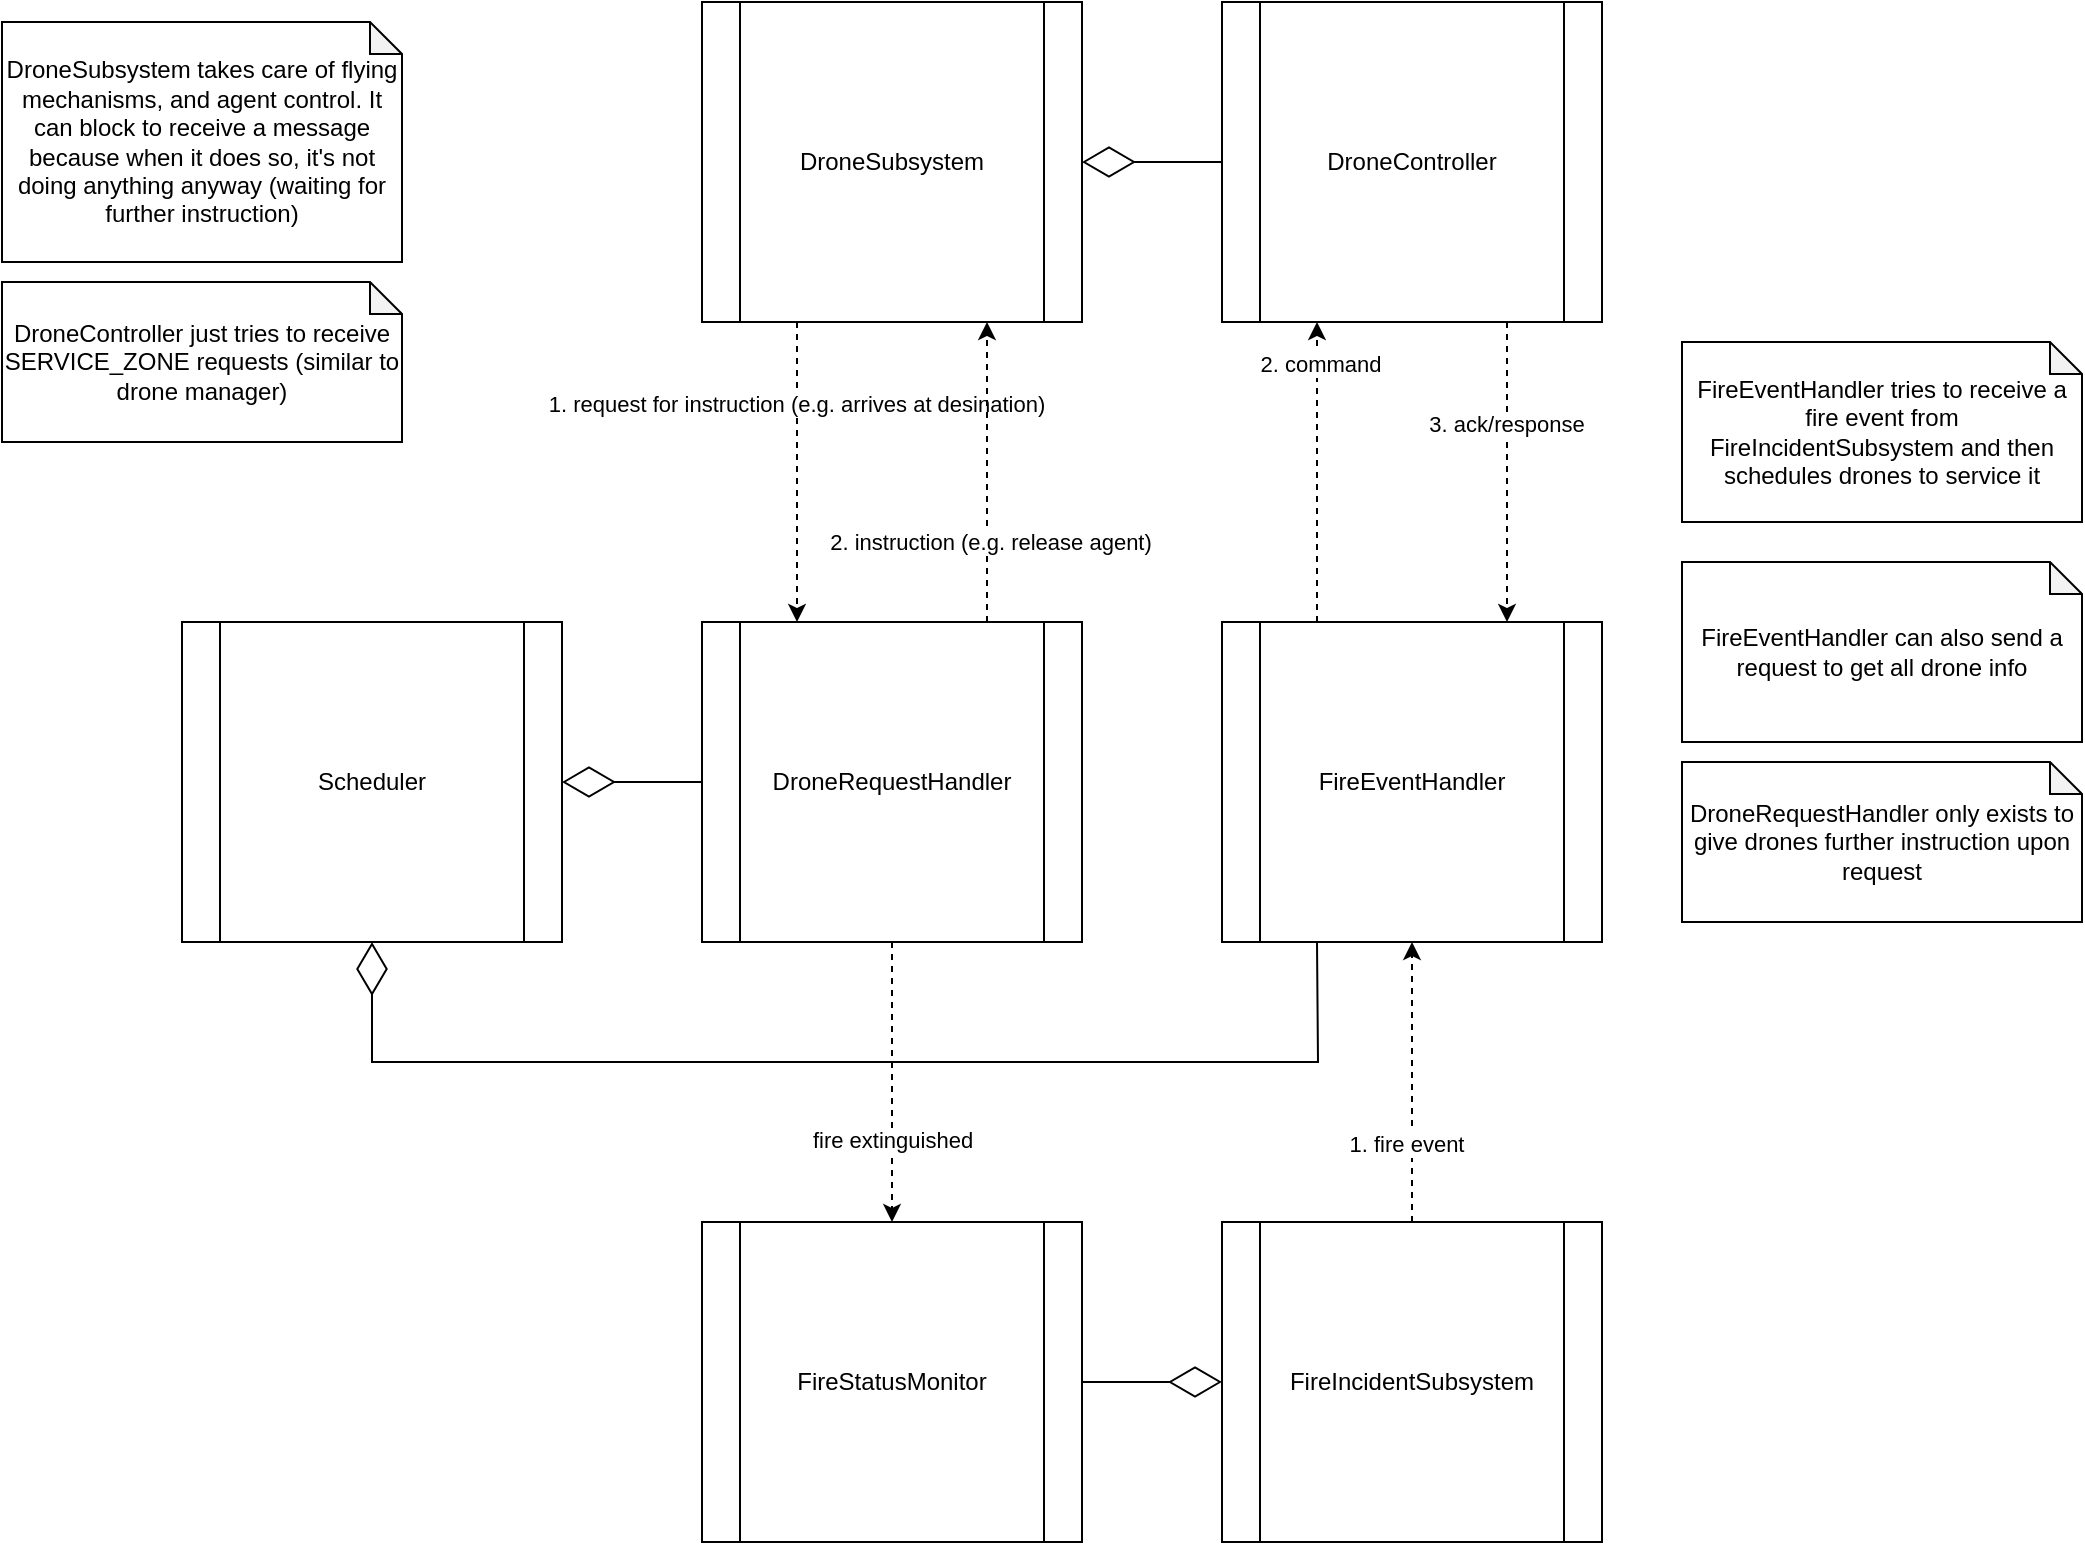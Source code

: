 <mxfile version="26.0.16">
  <diagram name="Page-1" id="EqTDL-Y19tkk3JwQUuEV">
    <mxGraphModel dx="1615" dy="955" grid="1" gridSize="10" guides="1" tooltips="1" connect="1" arrows="1" fold="1" page="1" pageScale="1" pageWidth="3300" pageHeight="4681" math="0" shadow="0">
      <root>
        <mxCell id="0" />
        <mxCell id="1" parent="0" />
        <mxCell id="LP3qV5YlwRThSJtS7ygb-1" value="DroneSubsystem" style="shape=process;whiteSpace=wrap;html=1;backgroundOutline=1;" parent="1" vertex="1">
          <mxGeometry x="490" y="150" width="190" height="160" as="geometry" />
        </mxCell>
        <mxCell id="LP3qV5YlwRThSJtS7ygb-2" value="" style="endArrow=diamondThin;endFill=0;endSize=24;html=1;rounded=0;entryX=1;entryY=0.5;entryDx=0;entryDy=0;exitX=0;exitY=0.5;exitDx=0;exitDy=0;" parent="1" source="LP3qV5YlwRThSJtS7ygb-3" target="LP3qV5YlwRThSJtS7ygb-1" edge="1">
          <mxGeometry width="160" relative="1" as="geometry">
            <mxPoint x="760" y="190" as="sourcePoint" />
            <mxPoint x="920" y="320" as="targetPoint" />
          </mxGeometry>
        </mxCell>
        <mxCell id="LP3qV5YlwRThSJtS7ygb-3" value="DroneController" style="shape=process;whiteSpace=wrap;html=1;backgroundOutline=1;" parent="1" vertex="1">
          <mxGeometry x="750" y="150" width="190" height="160" as="geometry" />
        </mxCell>
        <mxCell id="LP3qV5YlwRThSJtS7ygb-4" value="DroneRequestHandler" style="shape=process;whiteSpace=wrap;html=1;backgroundOutline=1;" parent="1" vertex="1">
          <mxGeometry x="490" y="460" width="190" height="160" as="geometry" />
        </mxCell>
        <mxCell id="LP3qV5YlwRThSJtS7ygb-5" value="FireEventHandler" style="shape=process;whiteSpace=wrap;html=1;backgroundOutline=1;" parent="1" vertex="1">
          <mxGeometry x="750" y="460" width="190" height="160" as="geometry" />
        </mxCell>
        <mxCell id="LP3qV5YlwRThSJtS7ygb-7" value="Scheduler" style="shape=process;whiteSpace=wrap;html=1;backgroundOutline=1;" parent="1" vertex="1">
          <mxGeometry x="230" y="460" width="190" height="160" as="geometry" />
        </mxCell>
        <mxCell id="LP3qV5YlwRThSJtS7ygb-8" value="" style="endArrow=diamondThin;endFill=0;endSize=24;html=1;rounded=0;entryX=1;entryY=0.5;entryDx=0;entryDy=0;exitX=0;exitY=0.5;exitDx=0;exitDy=0;" parent="1" source="LP3qV5YlwRThSJtS7ygb-4" target="LP3qV5YlwRThSJtS7ygb-7" edge="1">
          <mxGeometry width="160" relative="1" as="geometry">
            <mxPoint x="460" y="500" as="sourcePoint" />
            <mxPoint x="620" y="500" as="targetPoint" />
          </mxGeometry>
        </mxCell>
        <mxCell id="LP3qV5YlwRThSJtS7ygb-9" value="" style="endArrow=diamondThin;endFill=0;endSize=24;html=1;rounded=0;entryX=0.5;entryY=1;entryDx=0;entryDy=0;exitX=0.25;exitY=1;exitDx=0;exitDy=0;" parent="1" source="LP3qV5YlwRThSJtS7ygb-5" target="LP3qV5YlwRThSJtS7ygb-7" edge="1">
          <mxGeometry width="160" relative="1" as="geometry">
            <mxPoint x="460" y="620" as="sourcePoint" />
            <mxPoint x="620" y="620" as="targetPoint" />
            <Array as="points">
              <mxPoint x="798" y="680" />
              <mxPoint x="325" y="680" />
            </Array>
          </mxGeometry>
        </mxCell>
        <mxCell id="LP3qV5YlwRThSJtS7ygb-10" value="" style="endArrow=classic;html=1;rounded=0;exitX=0.25;exitY=1;exitDx=0;exitDy=0;entryX=0.25;entryY=0;entryDx=0;entryDy=0;dashed=1;" parent="1" source="LP3qV5YlwRThSJtS7ygb-1" target="LP3qV5YlwRThSJtS7ygb-4" edge="1">
          <mxGeometry width="50" height="50" relative="1" as="geometry">
            <mxPoint x="520" y="370" as="sourcePoint" />
            <mxPoint x="570" y="320" as="targetPoint" />
          </mxGeometry>
        </mxCell>
        <mxCell id="LP3qV5YlwRThSJtS7ygb-11" value="1. request for instruction (e.g. arrives at desination)" style="edgeLabel;html=1;align=center;verticalAlign=middle;resizable=0;points=[];" parent="LP3qV5YlwRThSJtS7ygb-10" vertex="1" connectable="0">
          <mxGeometry x="-0.461" y="-1" relative="1" as="geometry">
            <mxPoint as="offset" />
          </mxGeometry>
        </mxCell>
        <mxCell id="LP3qV5YlwRThSJtS7ygb-12" value="" style="endArrow=classic;html=1;rounded=0;exitX=0.75;exitY=0;exitDx=0;exitDy=0;entryX=0.75;entryY=1;entryDx=0;entryDy=0;dashed=1;" parent="1" source="LP3qV5YlwRThSJtS7ygb-4" target="LP3qV5YlwRThSJtS7ygb-1" edge="1">
          <mxGeometry width="50" height="50" relative="1" as="geometry">
            <mxPoint x="548" y="470" as="sourcePoint" />
            <mxPoint x="548" y="280" as="targetPoint" />
          </mxGeometry>
        </mxCell>
        <mxCell id="LP3qV5YlwRThSJtS7ygb-13" value="2. instruction (e.g. release agent)" style="edgeLabel;html=1;align=center;verticalAlign=middle;resizable=0;points=[];" parent="LP3qV5YlwRThSJtS7ygb-12" vertex="1" connectable="0">
          <mxGeometry x="-0.461" y="-1" relative="1" as="geometry">
            <mxPoint as="offset" />
          </mxGeometry>
        </mxCell>
        <mxCell id="LP3qV5YlwRThSJtS7ygb-14" value="" style="endArrow=classic;html=1;rounded=0;exitX=0.25;exitY=0;exitDx=0;exitDy=0;entryX=0.25;entryY=1;entryDx=0;entryDy=0;dashed=1;" parent="1" source="LP3qV5YlwRThSJtS7ygb-5" target="LP3qV5YlwRThSJtS7ygb-3" edge="1">
          <mxGeometry width="50" height="50" relative="1" as="geometry">
            <mxPoint x="780" y="480" as="sourcePoint" />
            <mxPoint x="780" y="290" as="targetPoint" />
          </mxGeometry>
        </mxCell>
        <mxCell id="LP3qV5YlwRThSJtS7ygb-15" value="2. command" style="edgeLabel;html=1;align=center;verticalAlign=middle;resizable=0;points=[];" parent="LP3qV5YlwRThSJtS7ygb-14" vertex="1" connectable="0">
          <mxGeometry x="-0.461" y="-1" relative="1" as="geometry">
            <mxPoint y="-89" as="offset" />
          </mxGeometry>
        </mxCell>
        <mxCell id="LP3qV5YlwRThSJtS7ygb-17" value="FireIncidentSubsystem" style="shape=process;whiteSpace=wrap;html=1;backgroundOutline=1;" parent="1" vertex="1">
          <mxGeometry x="750" y="760" width="190" height="160" as="geometry" />
        </mxCell>
        <mxCell id="LP3qV5YlwRThSJtS7ygb-18" value="" style="endArrow=classic;html=1;rounded=0;exitX=0.5;exitY=0;exitDx=0;exitDy=0;entryX=0.5;entryY=1;entryDx=0;entryDy=0;dashed=1;" parent="1" source="LP3qV5YlwRThSJtS7ygb-17" target="LP3qV5YlwRThSJtS7ygb-5" edge="1">
          <mxGeometry width="50" height="50" relative="1" as="geometry">
            <mxPoint x="880" y="840" as="sourcePoint" />
            <mxPoint x="880" y="650" as="targetPoint" />
            <Array as="points" />
          </mxGeometry>
        </mxCell>
        <mxCell id="LP3qV5YlwRThSJtS7ygb-19" value="1. fire event" style="edgeLabel;html=1;align=center;verticalAlign=middle;resizable=0;points=[];" parent="LP3qV5YlwRThSJtS7ygb-18" vertex="1" connectable="0">
          <mxGeometry x="-0.461" y="-1" relative="1" as="geometry">
            <mxPoint x="-4" y="-2" as="offset" />
          </mxGeometry>
        </mxCell>
        <mxCell id="LtiYGIQ98a5orspmY1AE-2" value="DroneSubsystem takes care of flying mechanisms, and agent control. It can block to receive a message because when it does so, it&#39;s not doing anything anyway (waiting for further instruction)" style="shape=note;whiteSpace=wrap;html=1;backgroundOutline=1;darkOpacity=0.05;size=16;" parent="1" vertex="1">
          <mxGeometry x="140" y="160" width="200" height="120" as="geometry" />
        </mxCell>
        <mxCell id="LtiYGIQ98a5orspmY1AE-3" value="DroneController just tries to receive SERVICE_ZONE requests (similar to drone manager)" style="shape=note;whiteSpace=wrap;html=1;backgroundOutline=1;darkOpacity=0.05;size=16;" parent="1" vertex="1">
          <mxGeometry x="140" y="290" width="200" height="80" as="geometry" />
        </mxCell>
        <mxCell id="LtiYGIQ98a5orspmY1AE-4" value="FireEventHandler tries to receive a fire event from FireIncidentSubsystem and then schedules drones to service it" style="shape=note;whiteSpace=wrap;html=1;backgroundOutline=1;darkOpacity=0.05;size=16;" parent="1" vertex="1">
          <mxGeometry x="980" y="320" width="200" height="90" as="geometry" />
        </mxCell>
        <mxCell id="LtiYGIQ98a5orspmY1AE-5" value="DroneRequestHandler only exists to give drones further instruction upon request" style="shape=note;whiteSpace=wrap;html=1;backgroundOutline=1;darkOpacity=0.05;size=16;" parent="1" vertex="1">
          <mxGeometry x="980" y="530" width="200" height="80" as="geometry" />
        </mxCell>
        <mxCell id="dlU8C2CYZlVRx-6Mo9vs-2" value="" style="endArrow=classic;html=1;rounded=0;exitX=0.75;exitY=1;exitDx=0;exitDy=0;entryX=0.75;entryY=0;entryDx=0;entryDy=0;dashed=1;" edge="1" parent="1" source="LP3qV5YlwRThSJtS7ygb-3" target="LP3qV5YlwRThSJtS7ygb-5">
          <mxGeometry width="50" height="50" relative="1" as="geometry">
            <mxPoint x="880" y="350" as="sourcePoint" />
            <mxPoint x="880" y="500" as="targetPoint" />
          </mxGeometry>
        </mxCell>
        <mxCell id="dlU8C2CYZlVRx-6Mo9vs-3" value="3. ack/response" style="edgeLabel;html=1;align=center;verticalAlign=middle;resizable=0;points=[];" vertex="1" connectable="0" parent="dlU8C2CYZlVRx-6Mo9vs-2">
          <mxGeometry x="-0.461" y="-1" relative="1" as="geometry">
            <mxPoint y="10" as="offset" />
          </mxGeometry>
        </mxCell>
        <mxCell id="dlU8C2CYZlVRx-6Mo9vs-6" value="FireStatusMonitor" style="shape=process;whiteSpace=wrap;html=1;backgroundOutline=1;" vertex="1" parent="1">
          <mxGeometry x="490" y="760" width="190" height="160" as="geometry" />
        </mxCell>
        <mxCell id="dlU8C2CYZlVRx-6Mo9vs-7" value="" style="endArrow=classic;html=1;rounded=0;entryX=0.5;entryY=0;entryDx=0;entryDy=0;exitX=0.5;exitY=1;exitDx=0;exitDy=0;dashed=1;" edge="1" parent="1" source="LP3qV5YlwRThSJtS7ygb-4" target="dlU8C2CYZlVRx-6Mo9vs-6">
          <mxGeometry width="50" height="50" relative="1" as="geometry">
            <mxPoint x="893" y="630" as="sourcePoint" />
            <mxPoint x="730" y="620" as="targetPoint" />
          </mxGeometry>
        </mxCell>
        <mxCell id="dlU8C2CYZlVRx-6Mo9vs-8" value="fire extinguished" style="edgeLabel;html=1;align=center;verticalAlign=middle;resizable=0;points=[];" vertex="1" connectable="0" parent="dlU8C2CYZlVRx-6Mo9vs-7">
          <mxGeometry x="0.416" relative="1" as="geometry">
            <mxPoint as="offset" />
          </mxGeometry>
        </mxCell>
        <mxCell id="dlU8C2CYZlVRx-6Mo9vs-10" value="FireEventHandler can also send a request to get all drone info" style="shape=note;whiteSpace=wrap;html=1;backgroundOutline=1;darkOpacity=0.05;size=16;" vertex="1" parent="1">
          <mxGeometry x="980" y="430" width="200" height="90" as="geometry" />
        </mxCell>
        <mxCell id="dlU8C2CYZlVRx-6Mo9vs-11" value="" style="endArrow=diamondThin;endFill=0;endSize=24;html=1;rounded=0;entryX=0;entryY=0.5;entryDx=0;entryDy=0;exitX=1;exitY=0.5;exitDx=0;exitDy=0;" edge="1" parent="1" source="dlU8C2CYZlVRx-6Mo9vs-6" target="LP3qV5YlwRThSJtS7ygb-17">
          <mxGeometry width="160" relative="1" as="geometry">
            <mxPoint x="490" y="530" as="sourcePoint" />
            <mxPoint x="650" y="530" as="targetPoint" />
          </mxGeometry>
        </mxCell>
      </root>
    </mxGraphModel>
  </diagram>
</mxfile>
